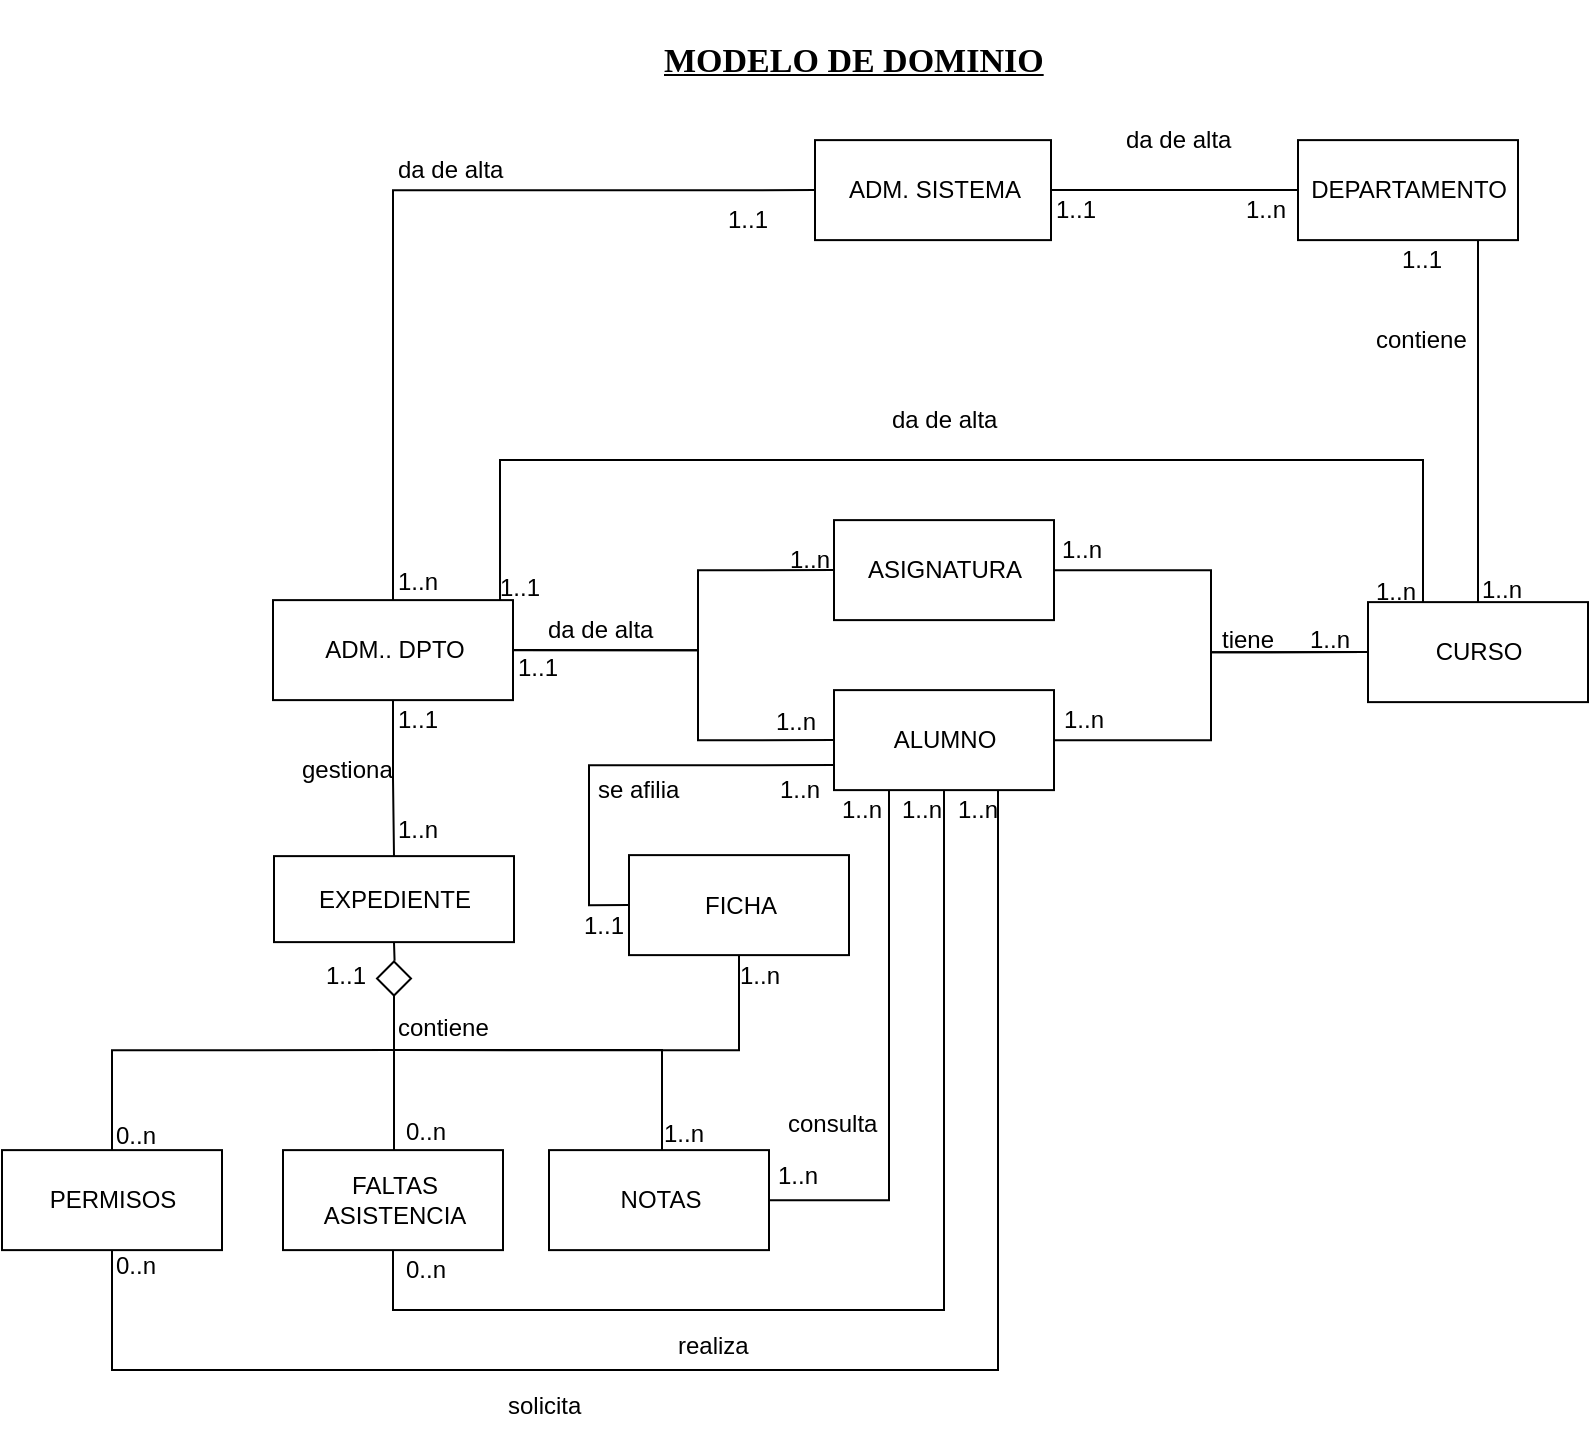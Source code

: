 <mxfile version="10.6.7" type="github"><diagram id="Sol0xsW8eR0jbnDQkNyq" name="Page-1"><mxGraphModel dx="1169" dy="2036" grid="1" gridSize="10" guides="1" tooltips="1" connect="1" arrows="1" fold="1" page="1" pageScale="1" pageWidth="827" pageHeight="1169" math="0" shadow="0"><root><mxCell id="0"/><mxCell id="1" parent="0"/><mxCell id="LaLAcBlMtCxEboi5bf8O-1" value="ADM. SISTEMA" style="html=1;" vertex="1" parent="1"><mxGeometry x="423.5" y="-1072.941" width="118" height="50" as="geometry"/></mxCell><mxCell id="LaLAcBlMtCxEboi5bf8O-2" style="edgeStyle=orthogonalEdgeStyle;rounded=0;orthogonalLoop=1;jettySize=auto;html=1;entryX=0;entryY=0.5;entryDx=0;entryDy=0;endArrow=none;endFill=0;endSize=16;" edge="1" parent="1" source="LaLAcBlMtCxEboi5bf8O-4" target="LaLAcBlMtCxEboi5bf8O-7"><mxGeometry relative="1" as="geometry"/></mxCell><mxCell id="LaLAcBlMtCxEboi5bf8O-3" style="edgeStyle=orthogonalEdgeStyle;rounded=0;orthogonalLoop=1;jettySize=auto;html=1;exitX=0;exitY=0.75;exitDx=0;exitDy=0;entryX=0;entryY=0.5;entryDx=0;entryDy=0;endArrow=none;endFill=0;" edge="1" parent="1" source="LaLAcBlMtCxEboi5bf8O-4" target="LaLAcBlMtCxEboi5bf8O-51"><mxGeometry relative="1" as="geometry"/></mxCell><mxCell id="LaLAcBlMtCxEboi5bf8O-4" value="ALUMNO" style="html=1;" vertex="1" parent="1"><mxGeometry x="433" y="-797.941" width="110" height="50" as="geometry"/></mxCell><mxCell id="LaLAcBlMtCxEboi5bf8O-6" style="edgeStyle=orthogonalEdgeStyle;rounded=0;orthogonalLoop=1;jettySize=auto;html=1;exitX=0;exitY=0.5;exitDx=0;exitDy=0;endArrow=none;endFill=0;endSize=16;" edge="1" parent="1" source="LaLAcBlMtCxEboi5bf8O-7" target="LaLAcBlMtCxEboi5bf8O-16"><mxGeometry relative="1" as="geometry"/></mxCell><mxCell id="LaLAcBlMtCxEboi5bf8O-7" value="CURSO" style="html=1;" vertex="1" parent="1"><mxGeometry x="700" y="-841.941" width="110" height="50" as="geometry"/></mxCell><mxCell id="LaLAcBlMtCxEboi5bf8O-8" style="edgeStyle=orthogonalEdgeStyle;rounded=0;orthogonalLoop=1;jettySize=auto;html=1;entryX=0;entryY=0.5;entryDx=0;entryDy=0;endArrow=none;endFill=0;exitX=0.5;exitY=0;exitDx=0;exitDy=0;" edge="1" parent="1" source="LaLAcBlMtCxEboi5bf8O-11" target="LaLAcBlMtCxEboi5bf8O-1"><mxGeometry relative="1" as="geometry"><Array as="points"><mxPoint x="213" y="-1047.941"/></Array></mxGeometry></mxCell><mxCell id="LaLAcBlMtCxEboi5bf8O-9" style="edgeStyle=orthogonalEdgeStyle;rounded=0;orthogonalLoop=1;jettySize=auto;html=1;entryX=0;entryY=0.5;entryDx=0;entryDy=0;endArrow=none;endFill=0;endSize=16;" edge="1" parent="1" source="LaLAcBlMtCxEboi5bf8O-11" target="LaLAcBlMtCxEboi5bf8O-4"><mxGeometry relative="1" as="geometry"><Array as="points"><mxPoint x="365" y="-817.941"/><mxPoint x="365" y="-772.941"/></Array></mxGeometry></mxCell><mxCell id="LaLAcBlMtCxEboi5bf8O-10" style="edgeStyle=orthogonalEdgeStyle;rounded=0;orthogonalLoop=1;jettySize=auto;html=1;entryX=0.5;entryY=0;entryDx=0;entryDy=0;endArrow=none;endFill=0;" edge="1" parent="1" source="LaLAcBlMtCxEboi5bf8O-11" target="LaLAcBlMtCxEboi5bf8O-55"><mxGeometry relative="1" as="geometry"/></mxCell><mxCell id="LaLAcBlMtCxEboi5bf8O-11" value="&lt;div&gt;ADM.. DPTO&lt;br&gt;&lt;/div&gt;" style="html=1;" vertex="1" parent="1"><mxGeometry x="152.5" y="-842.941" width="120" height="50" as="geometry"/></mxCell><mxCell id="LaLAcBlMtCxEboi5bf8O-12" style="edgeStyle=orthogonalEdgeStyle;rounded=0;orthogonalLoop=1;jettySize=auto;html=1;endArrow=none;endFill=0;endSize=16;" edge="1" parent="1" source="LaLAcBlMtCxEboi5bf8O-14"><mxGeometry relative="1" as="geometry"><mxPoint x="212" y="-617.941" as="targetPoint"/><Array as="points"><mxPoint x="72" y="-617.941"/></Array></mxGeometry></mxCell><mxCell id="LaLAcBlMtCxEboi5bf8O-13" style="edgeStyle=orthogonalEdgeStyle;rounded=0;orthogonalLoop=1;jettySize=auto;html=1;endArrow=none;endFill=0;endSize=16;" edge="1" parent="1" source="LaLAcBlMtCxEboi5bf8O-14"><mxGeometry relative="1" as="geometry"><mxPoint x="515" y="-747.941" as="targetPoint"/><Array as="points"><mxPoint x="72" y="-457.941"/><mxPoint x="515" y="-457.941"/></Array></mxGeometry></mxCell><mxCell id="LaLAcBlMtCxEboi5bf8O-14" value="PERMISOS" style="html=1;" vertex="1" parent="1"><mxGeometry x="17" y="-567.941" width="110" height="50" as="geometry"/></mxCell><mxCell id="LaLAcBlMtCxEboi5bf8O-15" style="edgeStyle=orthogonalEdgeStyle;rounded=0;orthogonalLoop=1;jettySize=auto;html=1;endArrow=none;endFill=0;endSize=16;entryX=1;entryY=0.5;entryDx=0;entryDy=0;exitX=0;exitY=0.5;exitDx=0;exitDy=0;" edge="1" parent="1" source="LaLAcBlMtCxEboi5bf8O-16" target="LaLAcBlMtCxEboi5bf8O-11"><mxGeometry relative="1" as="geometry"><mxPoint x="295" y="-857.941" as="targetPoint"/><Array as="points"><mxPoint x="365" y="-857.941"/><mxPoint x="365" y="-817.941"/></Array></mxGeometry></mxCell><mxCell id="LaLAcBlMtCxEboi5bf8O-16" value="ASIGNATURA" style="html=1;" vertex="1" parent="1"><mxGeometry x="433" y="-882.941" width="110" height="50" as="geometry"/></mxCell><mxCell id="LaLAcBlMtCxEboi5bf8O-17" value="1..n" style="text;html=1;resizable=0;points=[];autosize=1;align=left;verticalAlign=top;spacingTop=-4;" vertex="1" parent="1"><mxGeometry x="545" y="-877.941" width="40" height="20" as="geometry"/></mxCell><mxCell id="LaLAcBlMtCxEboi5bf8O-18" value="1..n" style="text;html=1;resizable=0;points=[];autosize=1;align=left;verticalAlign=top;spacingTop=-4;" vertex="1" parent="1"><mxGeometry x="546" y="-792.941" width="40" height="20" as="geometry"/></mxCell><mxCell id="LaLAcBlMtCxEboi5bf8O-19" value="1..n" style="text;html=1;resizable=0;points=[];autosize=1;align=left;verticalAlign=top;spacingTop=-4;" vertex="1" parent="1"><mxGeometry x="401.5" y="-791.941" width="40" height="20" as="geometry"/></mxCell><mxCell id="LaLAcBlMtCxEboi5bf8O-20" value="1..n" style="text;html=1;resizable=0;points=[];autosize=1;align=left;verticalAlign=top;spacingTop=-4;" vertex="1" parent="1"><mxGeometry x="755" y="-857.941" width="40" height="20" as="geometry"/></mxCell><mxCell id="LaLAcBlMtCxEboi5bf8O-21" value="1..1" style="text;html=1;resizable=0;points=[];autosize=1;align=left;verticalAlign=top;spacingTop=-4;" vertex="1" parent="1"><mxGeometry x="272.5" y="-818.941" width="40" height="20" as="geometry"/></mxCell><mxCell id="LaLAcBlMtCxEboi5bf8O-23" value="&lt;p style=&quot;line-height: 90%&quot;&gt;MODELO DE DOMINIO&lt;/p&gt;" style="text;html=1;resizable=0;points=[];autosize=1;align=left;verticalAlign=top;spacingTop=-1;fontSize=17;fontFamily=Times New Roman;fontStyle=5;horizontal=1;fillColor=none;flipH=1;flipV=1;" vertex="1" parent="1"><mxGeometry x="345.5" y="-1142.941" width="190" height="50" as="geometry"/></mxCell><mxCell id="LaLAcBlMtCxEboi5bf8O-24" value="0..n" style="text;html=1;resizable=0;points=[];autosize=1;align=left;verticalAlign=top;spacingTop=-4;" vertex="1" parent="1"><mxGeometry x="72" y="-585.441" width="30" height="20" as="geometry"/></mxCell><mxCell id="LaLAcBlMtCxEboi5bf8O-25" value="1..n" style="text;html=1;resizable=0;points=[];autosize=1;align=left;verticalAlign=top;spacingTop=-4;" vertex="1" parent="1"><mxGeometry x="669" y="-832.941" width="30" height="20" as="geometry"/></mxCell><mxCell id="LaLAcBlMtCxEboi5bf8O-26" style="edgeStyle=orthogonalEdgeStyle;rounded=0;orthogonalLoop=1;jettySize=auto;html=1;endArrow=none;endFill=0;endSize=16;exitX=0.471;exitY=0;exitDx=0;exitDy=0;exitPerimeter=0;" edge="1" parent="1" source="LaLAcBlMtCxEboi5bf8O-28"><mxGeometry relative="1" as="geometry"><mxPoint x="213" y="-665.941" as="sourcePoint"/><mxPoint x="212" y="-617.941" as="targetPoint"/><Array as="points"><mxPoint x="209" y="-564.941"/><mxPoint x="213" y="-564.941"/><mxPoint x="213" y="-617.941"/></Array></mxGeometry></mxCell><mxCell id="LaLAcBlMtCxEboi5bf8O-27" style="edgeStyle=orthogonalEdgeStyle;rounded=0;orthogonalLoop=1;jettySize=auto;html=1;exitX=0.5;exitY=1;exitDx=0;exitDy=0;entryX=0.5;entryY=1;entryDx=0;entryDy=0;endArrow=none;endFill=0;endSize=16;" edge="1" parent="1" source="LaLAcBlMtCxEboi5bf8O-28" target="LaLAcBlMtCxEboi5bf8O-4"><mxGeometry relative="1" as="geometry"><Array as="points"><mxPoint x="213" y="-487.941"/><mxPoint x="488" y="-487.941"/></Array></mxGeometry></mxCell><mxCell id="LaLAcBlMtCxEboi5bf8O-28" value="&lt;div&gt;FALTAS &lt;br&gt;&lt;/div&gt;&lt;div&gt;ASISTENCIA&lt;/div&gt;" style="html=1;" vertex="1" parent="1"><mxGeometry x="157.5" y="-567.941" width="110" height="50" as="geometry"/></mxCell><mxCell id="LaLAcBlMtCxEboi5bf8O-29" style="edgeStyle=orthogonalEdgeStyle;rounded=0;orthogonalLoop=1;jettySize=auto;html=1;endArrow=diamond;endFill=0;endSize=16;" edge="1" parent="1" source="LaLAcBlMtCxEboi5bf8O-31"><mxGeometry relative="1" as="geometry"><mxPoint x="213" y="-662.941" as="targetPoint"/><Array as="points"><mxPoint x="347" y="-617.941"/><mxPoint x="213" y="-617.941"/></Array></mxGeometry></mxCell><mxCell id="LaLAcBlMtCxEboi5bf8O-30" style="edgeStyle=orthogonalEdgeStyle;rounded=0;orthogonalLoop=1;jettySize=auto;html=1;entryX=0.25;entryY=1;entryDx=0;entryDy=0;endArrow=none;endFill=0;endSize=16;" edge="1" parent="1" source="LaLAcBlMtCxEboi5bf8O-31" target="LaLAcBlMtCxEboi5bf8O-4"><mxGeometry relative="1" as="geometry"/></mxCell><mxCell id="LaLAcBlMtCxEboi5bf8O-31" value="NOTAS" style="html=1;" vertex="1" parent="1"><mxGeometry x="290.5" y="-567.941" width="110" height="50" as="geometry"/></mxCell><mxCell id="LaLAcBlMtCxEboi5bf8O-33" value="da de alta" style="text;html=1;resizable=0;points=[];autosize=1;align=left;verticalAlign=top;spacingTop=-4;" vertex="1" parent="1"><mxGeometry x="212.5" y="-1067.941" width="70" height="20" as="geometry"/></mxCell><mxCell id="LaLAcBlMtCxEboi5bf8O-34" value="da de alta" style="text;html=1;resizable=0;points=[];autosize=1;align=left;verticalAlign=top;spacingTop=-4;" vertex="1" parent="1"><mxGeometry x="288" y="-837.941" width="70" height="20" as="geometry"/></mxCell><mxCell id="LaLAcBlMtCxEboi5bf8O-35" value="gestiona" style="text;html=1;resizable=0;points=[];autosize=1;align=left;verticalAlign=top;spacingTop=-4;" vertex="1" parent="1"><mxGeometry x="165" y="-767.941" width="60" height="20" as="geometry"/></mxCell><mxCell id="LaLAcBlMtCxEboi5bf8O-36" value="tiene" style="text;html=1;resizable=0;points=[];autosize=1;align=left;verticalAlign=top;spacingTop=-4;" vertex="1" parent="1"><mxGeometry x="625" y="-832.941" width="40" height="20" as="geometry"/></mxCell><mxCell id="LaLAcBlMtCxEboi5bf8O-37" value="consulta" style="text;html=1;resizable=0;points=[];autosize=1;align=left;verticalAlign=top;spacingTop=-4;" vertex="1" parent="1"><mxGeometry x="407.5" y="-590.941" width="60" height="20" as="geometry"/></mxCell><mxCell id="LaLAcBlMtCxEboi5bf8O-40" value="1..n" style="text;html=1;resizable=0;points=[];autosize=1;align=left;verticalAlign=top;spacingTop=-4;" vertex="1" parent="1"><mxGeometry x="408.5" y="-872.941" width="40" height="20" as="geometry"/></mxCell><mxCell id="LaLAcBlMtCxEboi5bf8O-41" value="0..n" style="text;html=1;resizable=0;points=[];autosize=1;align=left;verticalAlign=top;spacingTop=-4;" vertex="1" parent="1"><mxGeometry x="216.5" y="-587.441" width="30" height="20" as="geometry"/></mxCell><mxCell id="LaLAcBlMtCxEboi5bf8O-42" value="1..n" style="text;html=1;resizable=0;points=[];autosize=1;align=left;verticalAlign=top;spacingTop=-4;" vertex="1" parent="1"><mxGeometry x="345.5" y="-585.941" width="40" height="20" as="geometry"/></mxCell><mxCell id="LaLAcBlMtCxEboi5bf8O-43" value="1..n" style="text;html=1;resizable=0;points=[];autosize=1;align=left;verticalAlign=top;spacingTop=-4;" vertex="1" parent="1"><mxGeometry x="435" y="-747.941" width="30" height="20" as="geometry"/></mxCell><mxCell id="LaLAcBlMtCxEboi5bf8O-44" value="1..n" style="text;html=1;resizable=0;points=[];autosize=1;align=left;verticalAlign=top;spacingTop=-4;" vertex="1" parent="1"><mxGeometry x="402.5" y="-564.941" width="40" height="20" as="geometry"/></mxCell><mxCell id="LaLAcBlMtCxEboi5bf8O-45" value="1..n" style="text;html=1;resizable=0;points=[];autosize=1;align=left;verticalAlign=top;spacingTop=-4;" vertex="1" parent="1"><mxGeometry x="465" y="-747.941" width="30" height="20" as="geometry"/></mxCell><mxCell id="LaLAcBlMtCxEboi5bf8O-46" value="1..n" style="text;html=1;resizable=0;points=[];autosize=1;align=left;verticalAlign=top;spacingTop=-4;" vertex="1" parent="1"><mxGeometry x="493" y="-747.941" width="30" height="20" as="geometry"/></mxCell><mxCell id="LaLAcBlMtCxEboi5bf8O-49" value="1..1" style="text;html=1;resizable=0;points=[];autosize=1;align=left;verticalAlign=top;spacingTop=-4;" vertex="1" parent="1"><mxGeometry x="212.5" y="-792.941" width="40" height="20" as="geometry"/></mxCell><mxCell id="LaLAcBlMtCxEboi5bf8O-50" style="edgeStyle=orthogonalEdgeStyle;rounded=0;orthogonalLoop=1;jettySize=auto;html=1;endArrow=none;endFill=0;" edge="1" parent="1" source="LaLAcBlMtCxEboi5bf8O-51"><mxGeometry relative="1" as="geometry"><mxPoint x="215" y="-617.941" as="targetPoint"/><Array as="points"><mxPoint x="385" y="-618"/></Array></mxGeometry></mxCell><mxCell id="LaLAcBlMtCxEboi5bf8O-51" value="FICHA" style="html=1;" vertex="1" parent="1"><mxGeometry x="330.5" y="-715.441" width="110" height="50" as="geometry"/></mxCell><mxCell id="LaLAcBlMtCxEboi5bf8O-52" value="1..n" style="text;html=1;resizable=0;points=[];autosize=1;align=left;verticalAlign=top;spacingTop=-4;" vertex="1" parent="1"><mxGeometry x="403.5" y="-757.941" width="30" height="20" as="geometry"/></mxCell><mxCell id="LaLAcBlMtCxEboi5bf8O-53" value="1..1" style="text;html=1;resizable=0;points=[];autosize=1;align=left;verticalAlign=top;spacingTop=-4;" vertex="1" parent="1"><mxGeometry x="305.5" y="-690.441" width="40" height="20" as="geometry"/></mxCell><mxCell id="LaLAcBlMtCxEboi5bf8O-54" value="se afilia" style="text;html=1;resizable=0;points=[];autosize=1;align=left;verticalAlign=top;spacingTop=-4;" vertex="1" parent="1"><mxGeometry x="312.5" y="-757.941" width="50" height="20" as="geometry"/></mxCell><mxCell id="LaLAcBlMtCxEboi5bf8O-78" style="edgeStyle=orthogonalEdgeStyle;rounded=0;orthogonalLoop=1;jettySize=auto;html=1;exitX=0.5;exitY=1;exitDx=0;exitDy=0;endArrow=none;endFill=0;" edge="1" parent="1" source="LaLAcBlMtCxEboi5bf8O-55"><mxGeometry relative="1" as="geometry"><mxPoint x="213.286" y="-662.655" as="targetPoint"/></mxGeometry></mxCell><mxCell id="LaLAcBlMtCxEboi5bf8O-55" value="EXPEDIENTE" style="html=1;" vertex="1" parent="1"><mxGeometry x="153" y="-714.941" width="120" height="43" as="geometry"/></mxCell><mxCell id="LaLAcBlMtCxEboi5bf8O-56" value="1..n" style="text;html=1;resizable=0;points=[];autosize=1;align=left;verticalAlign=top;spacingTop=-4;" vertex="1" parent="1"><mxGeometry x="212.5" y="-737.941" width="40" height="20" as="geometry"/></mxCell><mxCell id="LaLAcBlMtCxEboi5bf8O-57" value="contiene" style="text;html=1;resizable=0;points=[];autosize=1;align=left;verticalAlign=top;spacingTop=-4;" vertex="1" parent="1"><mxGeometry x="212.5" y="-638.941" width="60" height="20" as="geometry"/></mxCell><mxCell id="LaLAcBlMtCxEboi5bf8O-58" value="1..1" style="text;html=1;resizable=0;points=[];autosize=1;align=left;verticalAlign=top;spacingTop=-4;" vertex="1" parent="1"><mxGeometry x="176.5" y="-665.441" width="30" height="20" as="geometry"/></mxCell><mxCell id="LaLAcBlMtCxEboi5bf8O-59" value="1..n" style="text;html=1;resizable=0;points=[];autosize=1;align=left;verticalAlign=top;spacingTop=-4;" vertex="1" parent="1"><mxGeometry x="383.5" y="-665.441" width="40" height="20" as="geometry"/></mxCell><mxCell id="LaLAcBlMtCxEboi5bf8O-60" value="1..1" style="text;html=1;resizable=0;points=[];autosize=1;align=left;verticalAlign=top;spacingTop=-4;" vertex="1" parent="1"><mxGeometry x="377.5" y="-1042.941" width="40" height="20" as="geometry"/></mxCell><mxCell id="LaLAcBlMtCxEboi5bf8O-61" value="1..n" style="text;html=1;resizable=0;points=[];autosize=1;align=left;verticalAlign=top;spacingTop=-4;" vertex="1" parent="1"><mxGeometry x="212.5" y="-861.941" width="40" height="20" as="geometry"/></mxCell><mxCell id="LaLAcBlMtCxEboi5bf8O-68" style="edgeStyle=orthogonalEdgeStyle;rounded=0;orthogonalLoop=1;jettySize=auto;html=1;endArrow=none;endFill=0;" edge="1" parent="1" source="LaLAcBlMtCxEboi5bf8O-63" target="LaLAcBlMtCxEboi5bf8O-7"><mxGeometry relative="1" as="geometry"><Array as="points"><mxPoint x="755" y="-982.941"/><mxPoint x="755" y="-982.941"/></Array></mxGeometry></mxCell><mxCell id="LaLAcBlMtCxEboi5bf8O-63" value="DEPARTAMENTO" style="html=1;" vertex="1" parent="1"><mxGeometry x="665" y="-1072.941" width="110" height="50" as="geometry"/></mxCell><mxCell id="LaLAcBlMtCxEboi5bf8O-66" style="edgeStyle=orthogonalEdgeStyle;rounded=0;orthogonalLoop=1;jettySize=auto;html=1;exitX=1;exitY=0.5;exitDx=0;exitDy=0;entryX=0;entryY=0.5;entryDx=0;entryDy=0;endArrow=none;endFill=0;" edge="1" parent="1" source="LaLAcBlMtCxEboi5bf8O-1" target="LaLAcBlMtCxEboi5bf8O-63"><mxGeometry relative="1" as="geometry"><mxPoint x="542" y="-1047.941" as="sourcePoint"/><mxPoint x="582" y="-1082.941" as="targetPoint"/></mxGeometry></mxCell><mxCell id="LaLAcBlMtCxEboi5bf8O-67" value="da de alta" style="text;html=1;resizable=0;points=[];autosize=1;align=left;verticalAlign=top;spacingTop=-4;" vertex="1" parent="1"><mxGeometry x="577" y="-1082.941" width="70" height="20" as="geometry"/></mxCell><mxCell id="LaLAcBlMtCxEboi5bf8O-69" value="contiene" style="text;html=1;resizable=0;points=[];autosize=1;align=left;verticalAlign=top;spacingTop=-4;" vertex="1" parent="1"><mxGeometry x="702" y="-982.941" width="60" height="20" as="geometry"/></mxCell><mxCell id="LaLAcBlMtCxEboi5bf8O-70" value="1..n" style="text;html=1;resizable=0;points=[];autosize=1;align=left;verticalAlign=top;spacingTop=-4;" vertex="1" parent="1"><mxGeometry x="637" y="-1047.941" width="40" height="20" as="geometry"/></mxCell><mxCell id="LaLAcBlMtCxEboi5bf8O-72" value="da de alta" style="text;html=1;resizable=0;points=[];autosize=1;align=left;verticalAlign=top;spacingTop=-4;" vertex="1" parent="1"><mxGeometry x="460" y="-942.941" width="70" height="20" as="geometry"/></mxCell><mxCell id="LaLAcBlMtCxEboi5bf8O-73" style="edgeStyle=orthogonalEdgeStyle;rounded=0;orthogonalLoop=1;jettySize=auto;html=1;entryX=0.25;entryY=0;entryDx=0;entryDy=0;endArrow=none;endFill=0;exitX=0.946;exitY=-0.001;exitDx=0;exitDy=0;exitPerimeter=0;" edge="1" parent="1" source="LaLAcBlMtCxEboi5bf8O-11" target="LaLAcBlMtCxEboi5bf8O-7"><mxGeometry relative="1" as="geometry"><mxPoint x="276" y="-838.941" as="sourcePoint"/><mxPoint x="726" y="-836.941" as="targetPoint"/><Array as="points"><mxPoint x="266" y="-912.941"/><mxPoint x="728" y="-912.941"/></Array></mxGeometry></mxCell><mxCell id="LaLAcBlMtCxEboi5bf8O-74" value="1..n" style="text;html=1;resizable=0;points=[];autosize=1;align=left;verticalAlign=top;spacingTop=-4;" vertex="1" parent="1"><mxGeometry x="702" y="-856.941" width="40" height="20" as="geometry"/></mxCell><mxCell id="LaLAcBlMtCxEboi5bf8O-75" value="1..1" style="text;html=1;resizable=0;points=[];autosize=1;align=left;verticalAlign=top;spacingTop=-4;" vertex="1" parent="1"><mxGeometry x="263.5" y="-858.941" width="40" height="20" as="geometry"/></mxCell><mxCell id="LaLAcBlMtCxEboi5bf8O-76" value="1..1" style="text;html=1;resizable=0;points=[];autosize=1;align=left;verticalAlign=top;spacingTop=-4;" vertex="1" parent="1"><mxGeometry x="541.5" y="-1047.941" width="40" height="20" as="geometry"/></mxCell><mxCell id="LaLAcBlMtCxEboi5bf8O-77" value="1..1" style="text;html=1;resizable=0;points=[];autosize=1;align=left;verticalAlign=top;spacingTop=-4;" vertex="1" parent="1"><mxGeometry x="715" y="-1022.941" width="40" height="20" as="geometry"/></mxCell><mxCell id="LaLAcBlMtCxEboi5bf8O-79" value="realiza" style="text;html=1;resizable=0;points=[];autosize=1;align=left;verticalAlign=top;spacingTop=-4;" vertex="1" parent="1"><mxGeometry x="353" y="-479.941" width="50" height="20" as="geometry"/></mxCell><mxCell id="LaLAcBlMtCxEboi5bf8O-81" value="solicita" style="text;html=1;resizable=0;points=[];autosize=1;align=left;verticalAlign=top;spacingTop=-4;" vertex="1" parent="1"><mxGeometry x="267.5" y="-449.941" width="50" height="20" as="geometry"/></mxCell><mxCell id="LaLAcBlMtCxEboi5bf8O-82" value="0..n" style="text;html=1;resizable=0;points=[];autosize=1;align=left;verticalAlign=top;spacingTop=-4;" vertex="1" parent="1"><mxGeometry x="72" y="-519.941" width="30" height="20" as="geometry"/></mxCell><mxCell id="LaLAcBlMtCxEboi5bf8O-83" value="0..n" style="text;html=1;resizable=0;points=[];autosize=1;align=left;verticalAlign=top;spacingTop=-4;" vertex="1" parent="1"><mxGeometry x="216.5" y="-517.941" width="30" height="20" as="geometry"/></mxCell></root></mxGraphModel></diagram></mxfile>